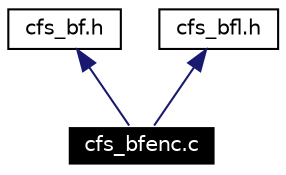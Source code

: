 digraph G
{
  edge [fontname="Helvetica",fontsize=10,labelfontname="Helvetica",labelfontsize=10];
  node [fontname="Helvetica",fontsize=10,shape=record];
  Node120 [label="cfs_bfenc.c",height=0.2,width=0.4,color="white", fillcolor="black", style="filled" fontcolor="white"];
  Node121 -> Node120 [dir=back,color="midnightblue",fontsize=10,style="solid",fontname="Helvetica"];
  Node121 [label="cfs_bf.h",height=0.2,width=0.4,color="black",URL="$cfs__bf_8h.html"];
  Node122 -> Node120 [dir=back,color="midnightblue",fontsize=10,style="solid",fontname="Helvetica"];
  Node122 [label="cfs_bfl.h",height=0.2,width=0.4,color="black",URL="$cfs__bfl_8h.html"];
}
